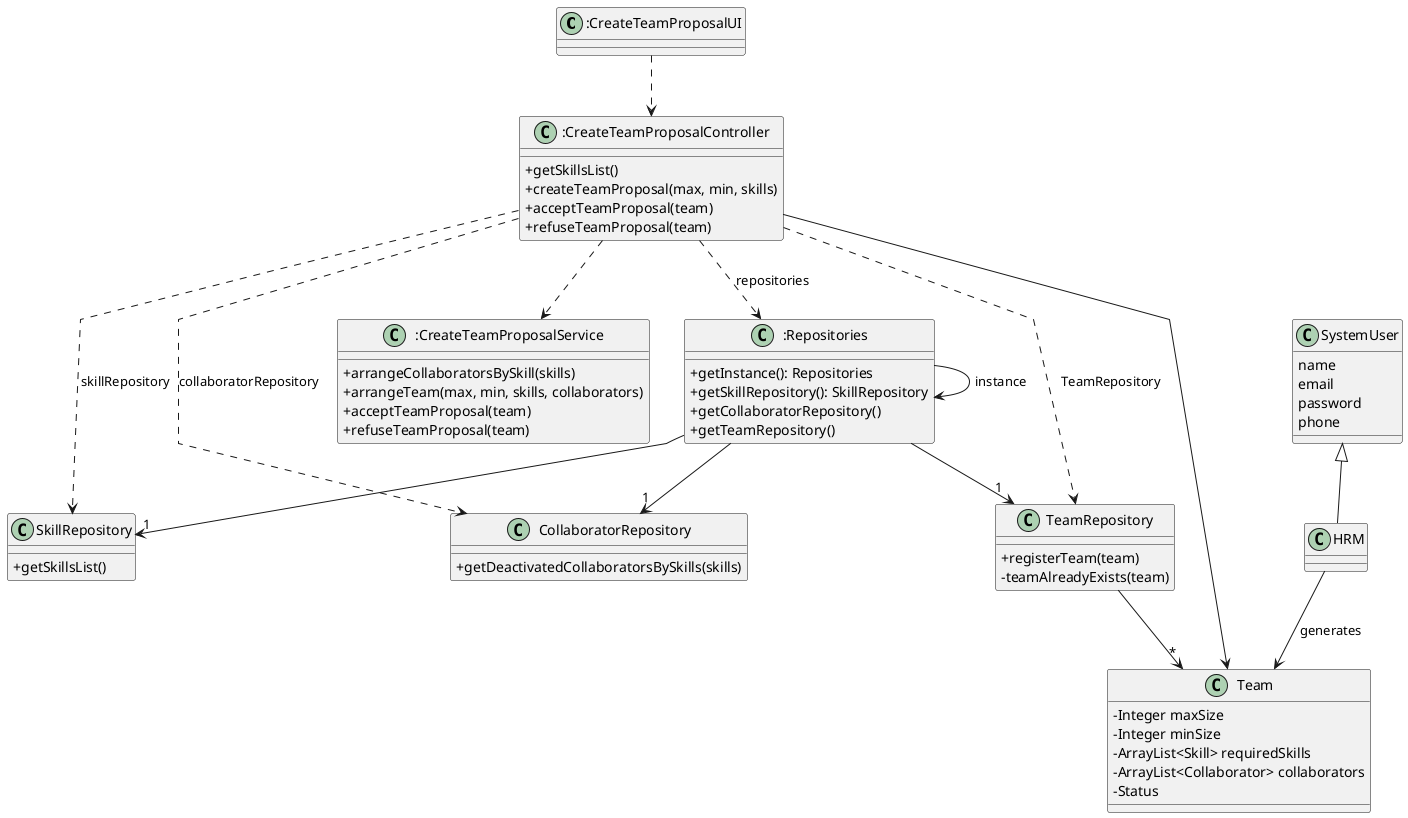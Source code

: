  @startuml
'skinparam monochrome true
skinparam packageStyle rectangle
skinparam shadowing false
skinparam linetype polyline
'skinparam linetype orto

skinparam classAttributeIconSize 0

'left to right direction


class ":CreateTeamProposalUI" as CreateTeamProposalUI {

}


class ":CreateTeamProposalController" as CreateTeamProposalController {
+getSkillsList()
    +createTeamProposal(max, min, skills)
    +acceptTeamProposal(team)
    +refuseTeamProposal(team)

}

class ":CreateTeamProposalService" as CreateTeamProposalService {
+arrangeCollaboratorsBySkill(skills)
+ arrangeTeam(max, min, skills, collaborators)
 +acceptTeamProposal(team)
+refuseTeamProposal(team)

}

class ":Repositories" as Repositories {
    +getInstance(): Repositories
    +getSkillRepository(): SkillRepository
    +getCollaboratorRepository()
    +getTeamRepository()
}

class "SkillRepository" as SkillRepository {
    +getSkillsList()

}

class HRM {}

class SystemUser {
    name
    email
    password
    phone
}

class "CollaboratorRepository" as CollaboratorRepository {
     +getDeactivatedCollaboratorsBySkills(skills)
}

class "TeamRepository" as TeamRepository {
    +registerTeam(team)
    -teamAlreadyExists(team)
}

class "Team" as Team {
    -Integer maxSize
    -Integer minSize
    -ArrayList<Skill> requiredSkills
    -ArrayList<Collaborator> collaborators
    -Status


}


SystemUser <|-- HRM
CreateTeamProposalUI ..> CreateTeamProposalController
Repositories -> Repositories : instance
CreateTeamProposalController ..> Repositories: repositories
Repositories --> "1"SkillRepository
Repositories -->"1" CollaboratorRepository
Repositories --> "1"TeamRepository
CreateTeamProposalController ..> TeamRepository: TeamRepository
TeamRepository  --> "*"Team
CreateTeamProposalController --> Team
CreateTeamProposalController ..> CreateTeamProposalService
CreateTeamProposalController ..> SkillRepository: skillRepository
CreateTeamProposalController ..> CollaboratorRepository: collaboratorRepository
HRM -->  Team: generates
@enduml
